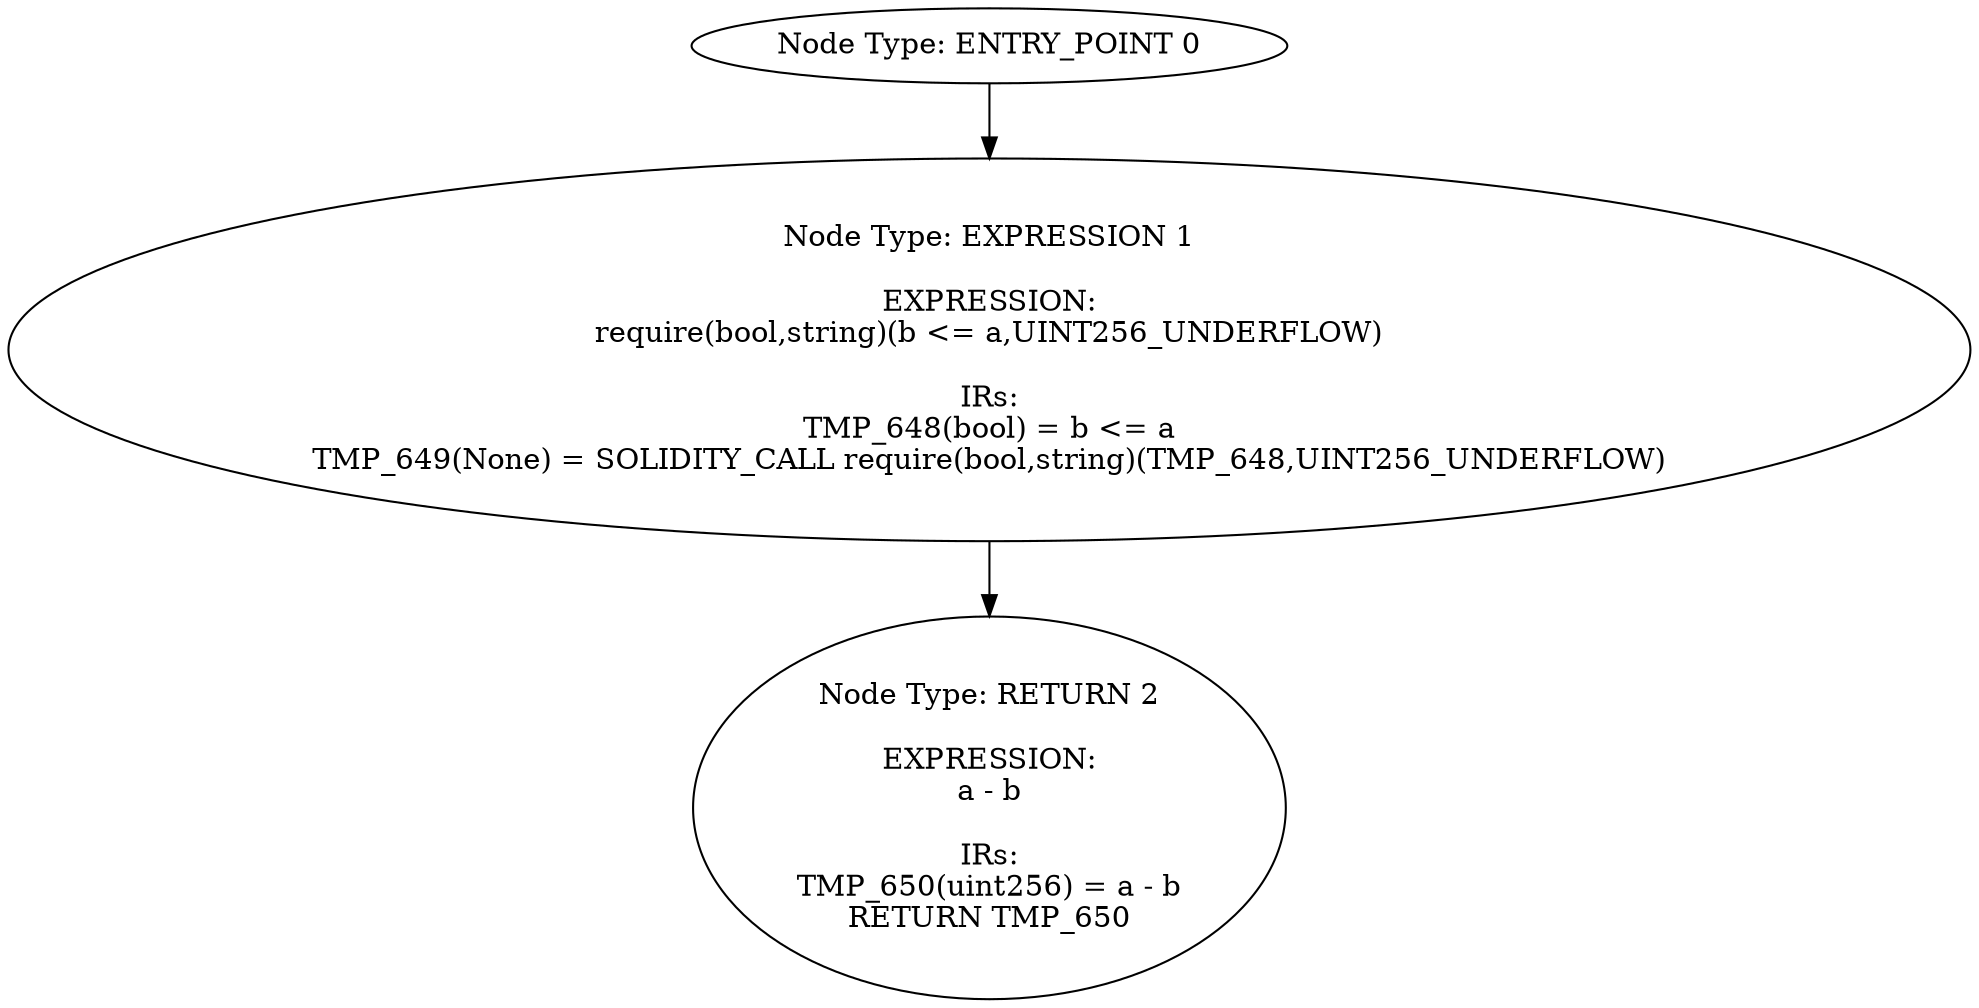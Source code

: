 digraph{
0[label="Node Type: ENTRY_POINT 0
"];
0->1;
1[label="Node Type: EXPRESSION 1

EXPRESSION:
require(bool,string)(b <= a,UINT256_UNDERFLOW)

IRs:
TMP_648(bool) = b <= a
TMP_649(None) = SOLIDITY_CALL require(bool,string)(TMP_648,UINT256_UNDERFLOW)"];
1->2;
2[label="Node Type: RETURN 2

EXPRESSION:
a - b

IRs:
TMP_650(uint256) = a - b
RETURN TMP_650"];
}
